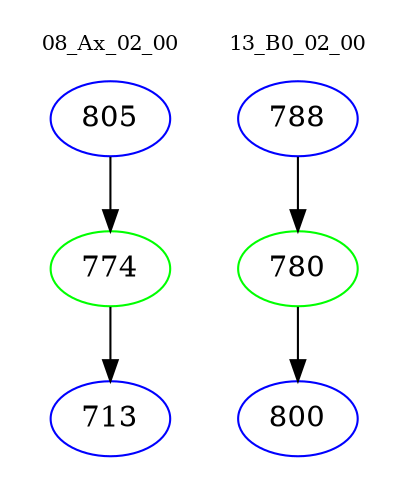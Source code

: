 digraph{
subgraph cluster_0 {
color = white
label = "08_Ax_02_00";
fontsize=10;
T0_805 [label="805", color="blue"]
T0_805 -> T0_774 [color="black"]
T0_774 [label="774", color="green"]
T0_774 -> T0_713 [color="black"]
T0_713 [label="713", color="blue"]
}
subgraph cluster_1 {
color = white
label = "13_B0_02_00";
fontsize=10;
T1_788 [label="788", color="blue"]
T1_788 -> T1_780 [color="black"]
T1_780 [label="780", color="green"]
T1_780 -> T1_800 [color="black"]
T1_800 [label="800", color="blue"]
}
}
